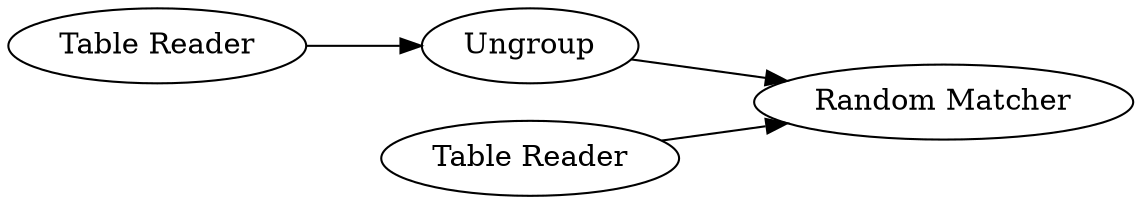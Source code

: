 digraph {
	74 -> 5
	5 -> 3
	20 -> 3
	5 [label=Ungroup]
	3 [label="Random Matcher"]
	74 [label="Table Reader"]
	20 [label="Table Reader"]
	rankdir=LR
}
